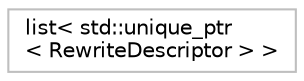 digraph "Graphical Class Hierarchy"
{
 // LATEX_PDF_SIZE
  bgcolor="transparent";
  edge [fontname="Helvetica",fontsize="10",labelfontname="Helvetica",labelfontsize="10"];
  node [fontname="Helvetica",fontsize="10",shape=record];
  rankdir="LR";
  Node0 [label="list\< std::unique_ptr\l\< RewriteDescriptor \> \>",height=0.2,width=0.4,color="grey75",tooltip=" "];
}
